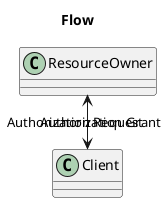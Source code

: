@startuml flow
left to right direction
title Flow
Client => ResourceOwner : Authorization Request
ResourceOwner => Client : Authorization Grant

 
@enduml